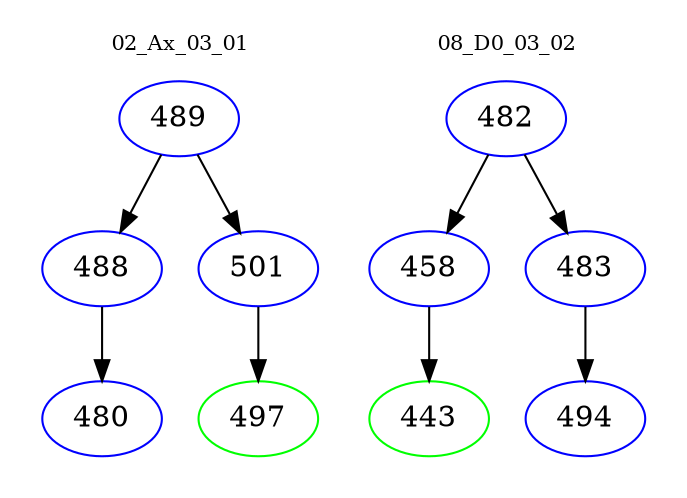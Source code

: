 digraph{
subgraph cluster_0 {
color = white
label = "02_Ax_03_01";
fontsize=10;
T0_489 [label="489", color="blue"]
T0_489 -> T0_488 [color="black"]
T0_488 [label="488", color="blue"]
T0_488 -> T0_480 [color="black"]
T0_480 [label="480", color="blue"]
T0_489 -> T0_501 [color="black"]
T0_501 [label="501", color="blue"]
T0_501 -> T0_497 [color="black"]
T0_497 [label="497", color="green"]
}
subgraph cluster_1 {
color = white
label = "08_D0_03_02";
fontsize=10;
T1_482 [label="482", color="blue"]
T1_482 -> T1_458 [color="black"]
T1_458 [label="458", color="blue"]
T1_458 -> T1_443 [color="black"]
T1_443 [label="443", color="green"]
T1_482 -> T1_483 [color="black"]
T1_483 [label="483", color="blue"]
T1_483 -> T1_494 [color="black"]
T1_494 [label="494", color="blue"]
}
}
